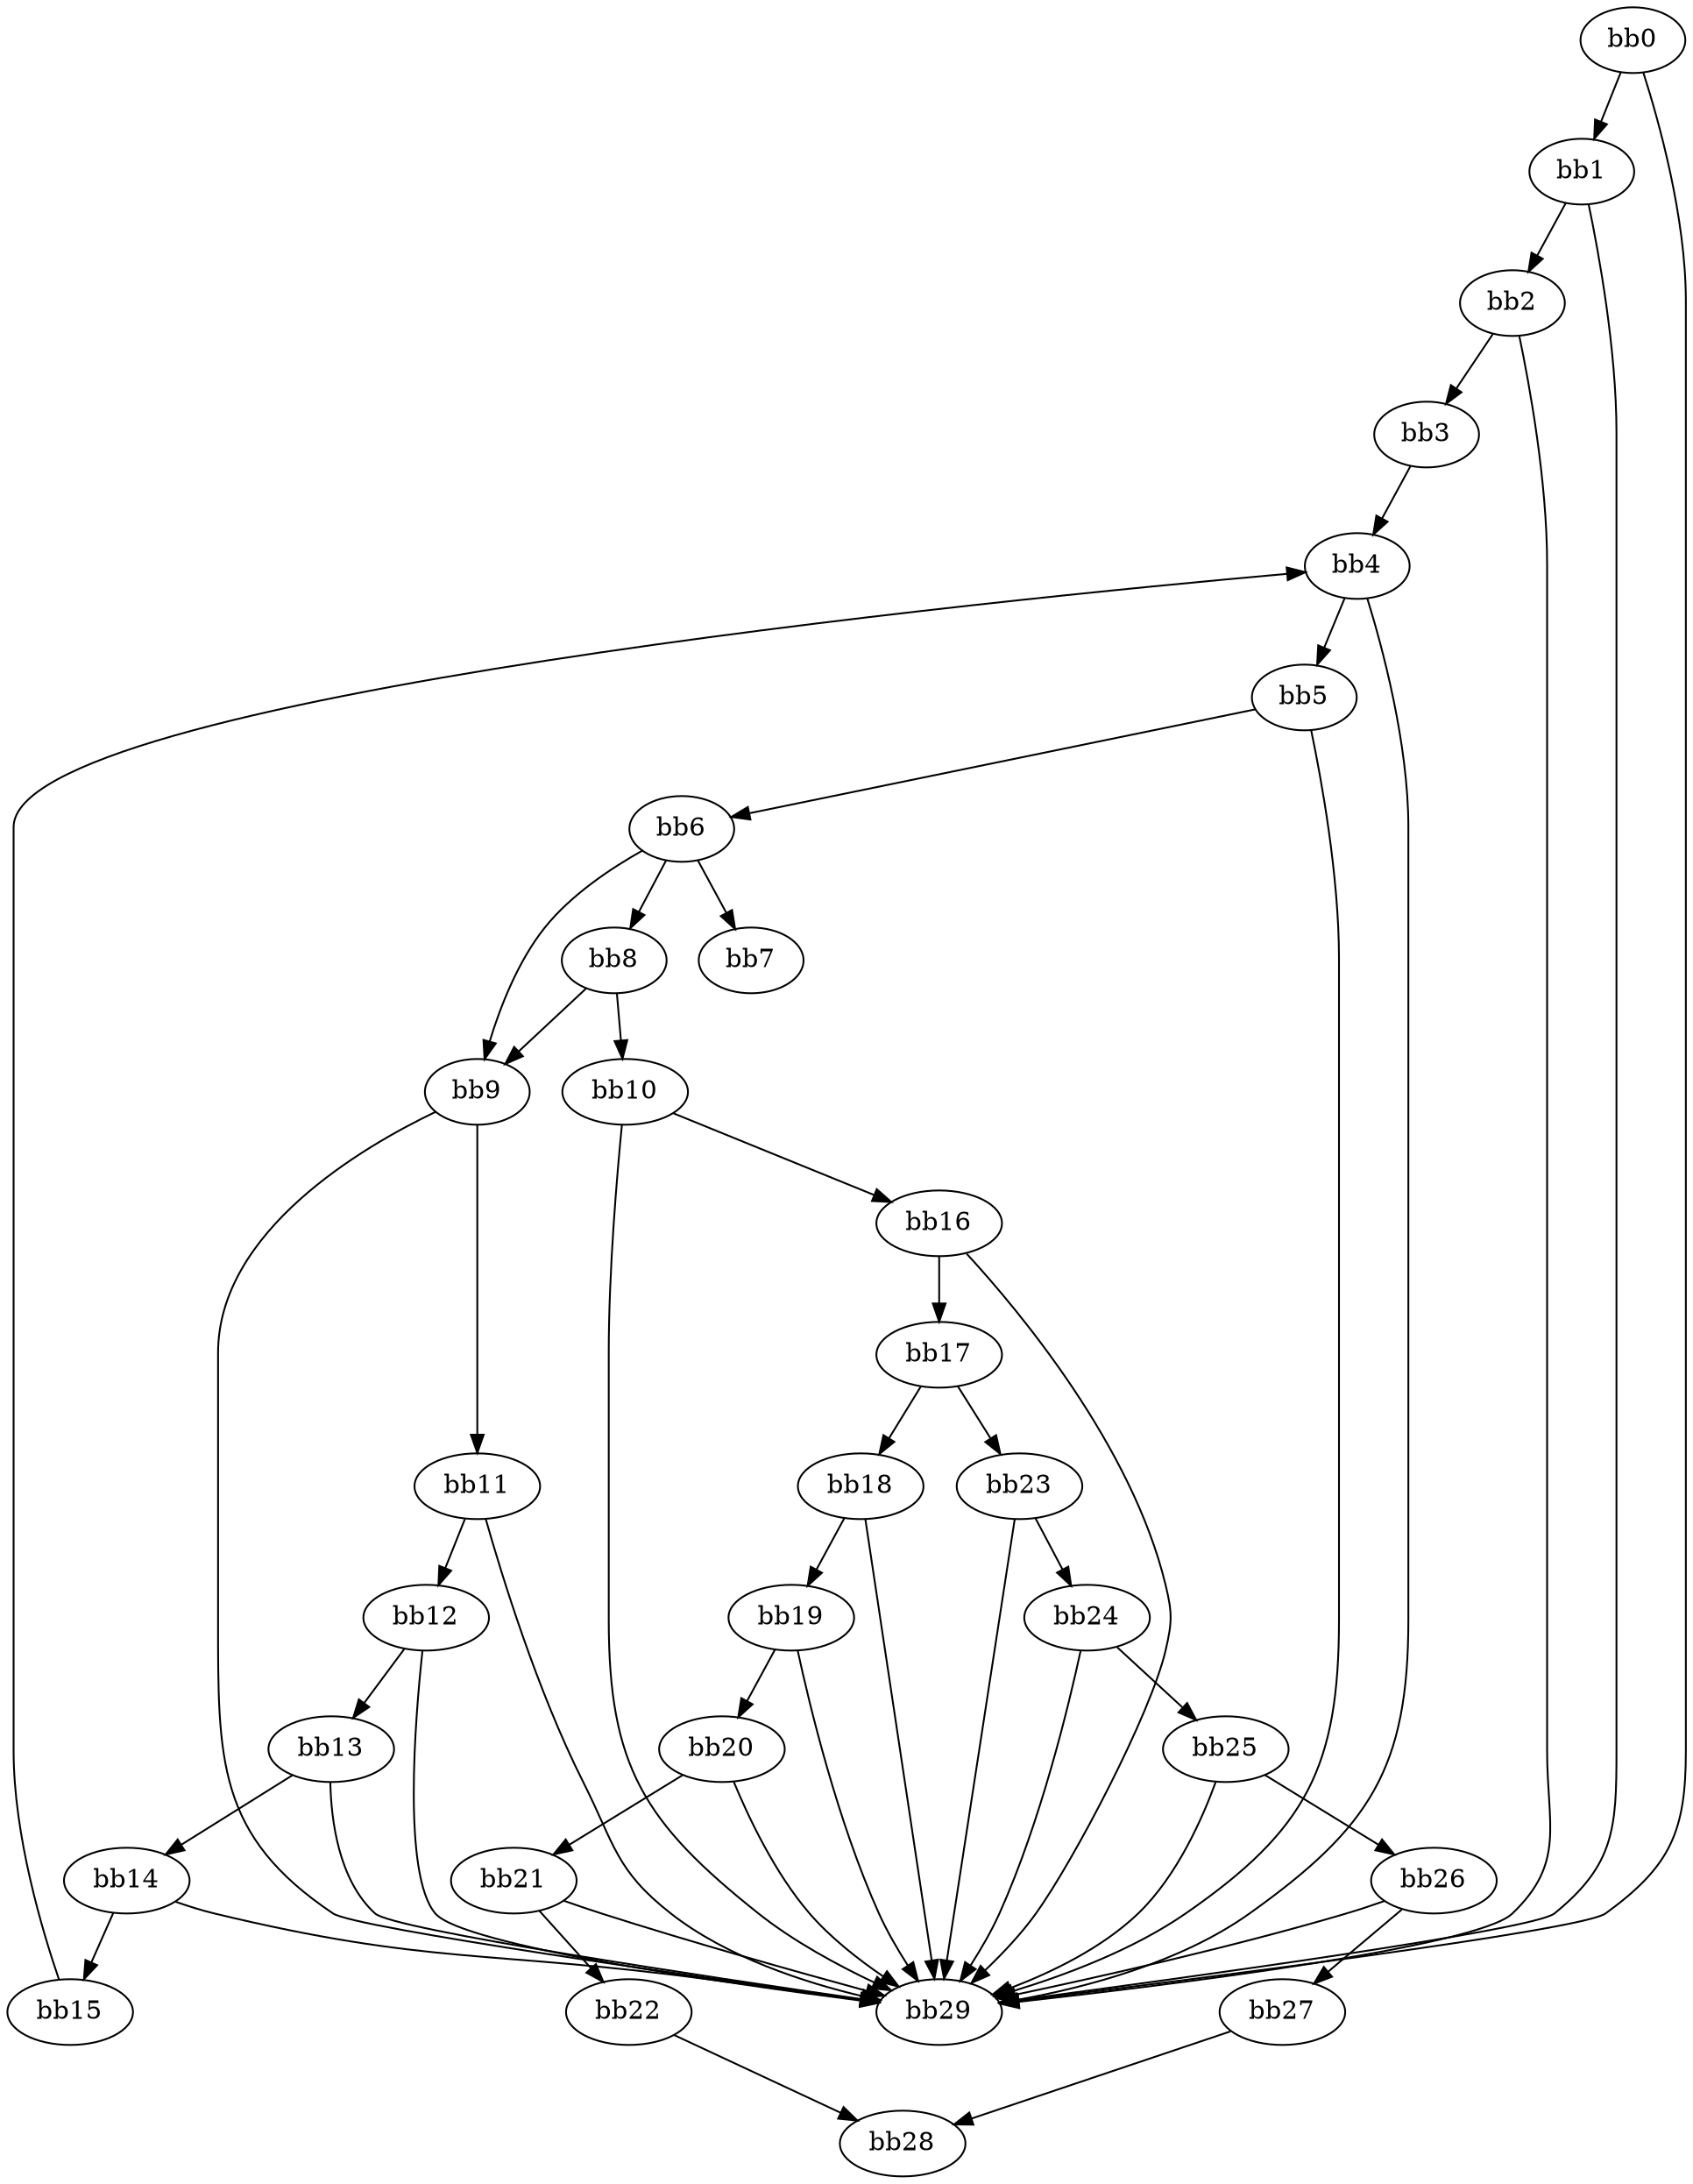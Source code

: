 digraph {
    0 [ label = "bb0\l" ]
    1 [ label = "bb1\l" ]
    2 [ label = "bb2\l" ]
    3 [ label = "bb3\l" ]
    4 [ label = "bb4\l" ]
    5 [ label = "bb5\l" ]
    6 [ label = "bb6\l" ]
    7 [ label = "bb7\l" ]
    8 [ label = "bb8\l" ]
    9 [ label = "bb9\l" ]
    10 [ label = "bb10\l" ]
    11 [ label = "bb11\l" ]
    12 [ label = "bb12\l" ]
    13 [ label = "bb13\l" ]
    14 [ label = "bb14\l" ]
    15 [ label = "bb15\l" ]
    16 [ label = "bb16\l" ]
    17 [ label = "bb17\l" ]
    18 [ label = "bb18\l" ]
    19 [ label = "bb19\l" ]
    20 [ label = "bb20\l" ]
    21 [ label = "bb21\l" ]
    22 [ label = "bb22\l" ]
    23 [ label = "bb23\l" ]
    24 [ label = "bb24\l" ]
    25 [ label = "bb25\l" ]
    26 [ label = "bb26\l" ]
    27 [ label = "bb27\l" ]
    28 [ label = "bb28\l" ]
    29 [ label = "bb29\l" ]
    0 -> 1 [ ]
    0 -> 29 [ ]
    1 -> 2 [ ]
    1 -> 29 [ ]
    2 -> 3 [ ]
    2 -> 29 [ ]
    3 -> 4 [ ]
    4 -> 5 [ ]
    4 -> 29 [ ]
    5 -> 6 [ ]
    5 -> 29 [ ]
    6 -> 7 [ ]
    6 -> 8 [ ]
    6 -> 9 [ ]
    8 -> 9 [ ]
    8 -> 10 [ ]
    9 -> 11 [ ]
    9 -> 29 [ ]
    10 -> 16 [ ]
    10 -> 29 [ ]
    11 -> 12 [ ]
    11 -> 29 [ ]
    12 -> 13 [ ]
    12 -> 29 [ ]
    13 -> 14 [ ]
    13 -> 29 [ ]
    14 -> 15 [ ]
    14 -> 29 [ ]
    15 -> 4 [ ]
    16 -> 17 [ ]
    16 -> 29 [ ]
    17 -> 18 [ ]
    17 -> 23 [ ]
    18 -> 19 [ ]
    18 -> 29 [ ]
    19 -> 20 [ ]
    19 -> 29 [ ]
    20 -> 21 [ ]
    20 -> 29 [ ]
    21 -> 22 [ ]
    21 -> 29 [ ]
    22 -> 28 [ ]
    23 -> 24 [ ]
    23 -> 29 [ ]
    24 -> 25 [ ]
    24 -> 29 [ ]
    25 -> 26 [ ]
    25 -> 29 [ ]
    26 -> 27 [ ]
    26 -> 29 [ ]
    27 -> 28 [ ]
}


